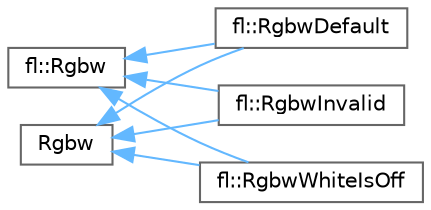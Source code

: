 digraph "Graphical Class Hierarchy"
{
 // INTERACTIVE_SVG=YES
 // LATEX_PDF_SIZE
  bgcolor="transparent";
  edge [fontname=Helvetica,fontsize=10,labelfontname=Helvetica,labelfontsize=10];
  node [fontname=Helvetica,fontsize=10,shape=box,height=0.2,width=0.4];
  rankdir="LR";
  Node0 [id="Node000000",label="fl::Rgbw",height=0.2,width=0.4,color="grey40", fillcolor="white", style="filled",URL="$d7/d27/structfl_1_1_rgbw.html",tooltip=" "];
  Node0 -> Node1 [id="edge190_Node000000_Node000001",dir="back",color="steelblue1",style="solid",tooltip=" "];
  Node1 [id="Node000001",label="fl::RgbwDefault",height=0.2,width=0.4,color="grey40", fillcolor="white", style="filled",URL="$dc/da6/structfl_1_1_rgbw_default.html",tooltip=" "];
  Node0 -> Node3 [id="edge191_Node000000_Node000003",dir="back",color="steelblue1",style="solid",tooltip=" "];
  Node3 [id="Node000003",label="fl::RgbwInvalid",height=0.2,width=0.4,color="grey40", fillcolor="white", style="filled",URL="$d2/d73/structfl_1_1_rgbw_invalid.html",tooltip=" "];
  Node0 -> Node4 [id="edge192_Node000000_Node000004",dir="back",color="steelblue1",style="solid",tooltip=" "];
  Node4 [id="Node000004",label="fl::RgbwWhiteIsOff",height=0.2,width=0.4,color="grey40", fillcolor="white", style="filled",URL="$d6/da6/structfl_1_1_rgbw_white_is_off.html",tooltip=" "];
  Node2 [id="Node000002",label="Rgbw",height=0.2,width=0.4,color="grey40", fillcolor="white", style="filled",URL="$db/d74/struct_rgbw.html",tooltip=" "];
  Node2 -> Node1 [id="edge193_Node000002_Node000001",dir="back",color="steelblue1",style="solid",tooltip=" "];
  Node2 -> Node3 [id="edge194_Node000002_Node000003",dir="back",color="steelblue1",style="solid",tooltip=" "];
  Node2 -> Node4 [id="edge195_Node000002_Node000004",dir="back",color="steelblue1",style="solid",tooltip=" "];
}
